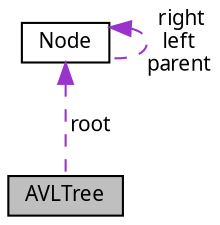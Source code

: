 digraph "AVLTree"
{
  edge [fontname="Verdana",fontsize="10",labelfontname="Verdana",labelfontsize="10"];
  node [fontname="Verdana",fontsize="10",shape=record];
  Node1 [label="AVLTree",height=0.2,width=0.4,color="black", fillcolor="grey75", style="filled", fontcolor="black"];
  Node2 -> Node1 [dir="back",color="darkorchid3",fontsize="10",style="dashed",label=" root" ,fontname="Verdana"];
  Node2 [label="Node",height=0.2,width=0.4,color="black", fillcolor="white", style="filled",URL="$structNode.html",tooltip="Structure that represents the Node. "];
  Node2 -> Node2 [dir="back",color="darkorchid3",fontsize="10",style="dashed",label=" right\nleft\nparent" ,fontname="Verdana"];
}
